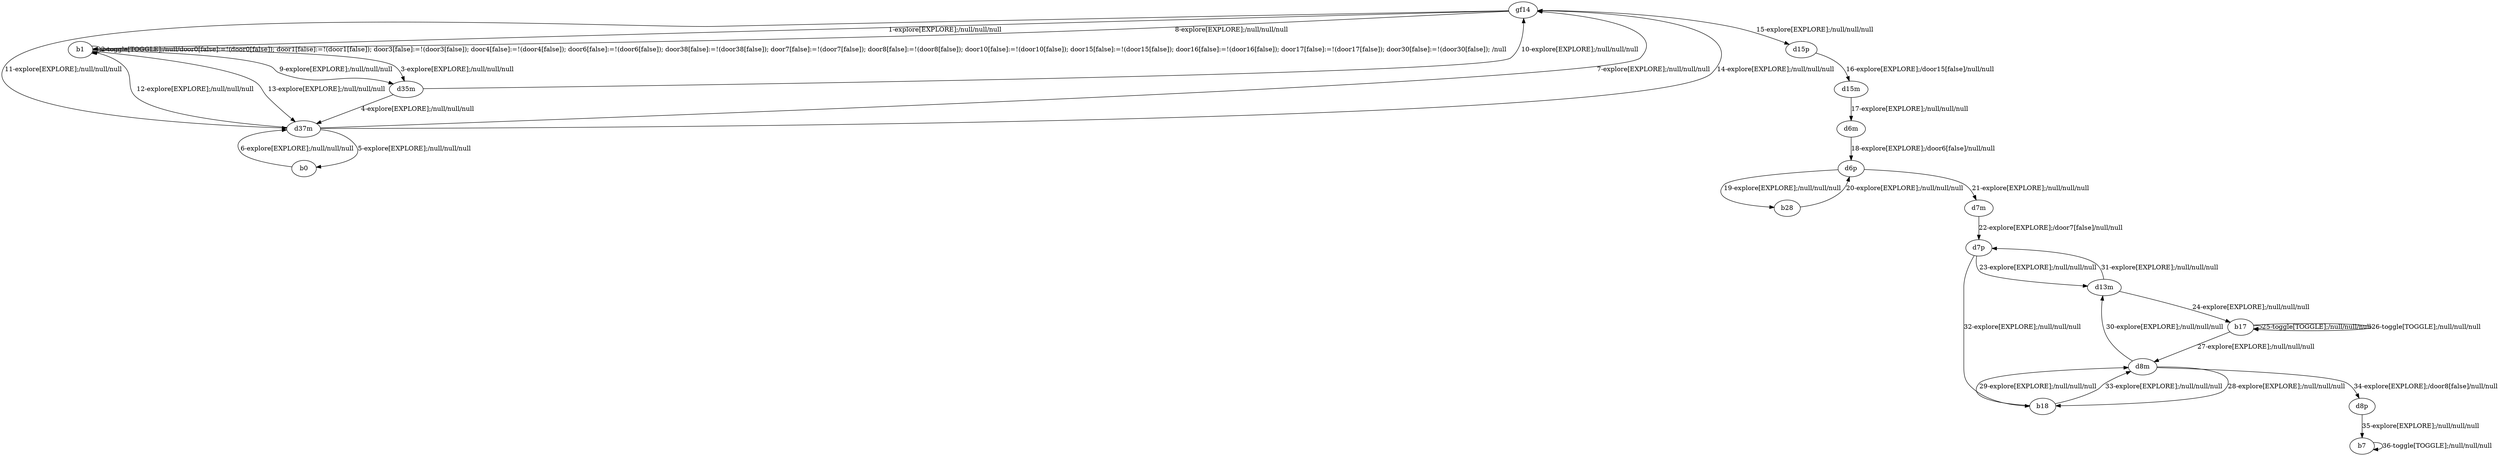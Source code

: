 # Total number of goals covered by this test: 2
# d8p --> b7
# b7 --> b7

digraph g {
"gf14" -> "b1" [label = "1-explore[EXPLORE];/null/null/null"];
"b1" -> "b1" [label = "2-toggle[TOGGLE];/null/door0[false]:=!(door0[false]); door1[false]:=!(door1[false]); door3[false]:=!(door3[false]); door4[false]:=!(door4[false]); door6[false]:=!(door6[false]); door38[false]:=!(door38[false]); door7[false]:=!(door7[false]); door8[false]:=!(door8[false]); door10[false]:=!(door10[false]); door15[false]:=!(door15[false]); door16[false]:=!(door16[false]); door17[false]:=!(door17[false]); door30[false]:=!(door30[false]); /null"];
"b1" -> "d35m" [label = "3-explore[EXPLORE];/null/null/null"];
"d35m" -> "d37m" [label = "4-explore[EXPLORE];/null/null/null"];
"d37m" -> "b0" [label = "5-explore[EXPLORE];/null/null/null"];
"b0" -> "d37m" [label = "6-explore[EXPLORE];/null/null/null"];
"d37m" -> "gf14" [label = "7-explore[EXPLORE];/null/null/null"];
"gf14" -> "b1" [label = "8-explore[EXPLORE];/null/null/null"];
"b1" -> "d35m" [label = "9-explore[EXPLORE];/null/null/null"];
"d35m" -> "gf14" [label = "10-explore[EXPLORE];/null/null/null"];
"gf14" -> "d37m" [label = "11-explore[EXPLORE];/null/null/null"];
"d37m" -> "b1" [label = "12-explore[EXPLORE];/null/null/null"];
"b1" -> "d37m" [label = "13-explore[EXPLORE];/null/null/null"];
"d37m" -> "gf14" [label = "14-explore[EXPLORE];/null/null/null"];
"gf14" -> "d15p" [label = "15-explore[EXPLORE];/null/null/null"];
"d15p" -> "d15m" [label = "16-explore[EXPLORE];/door15[false]/null/null"];
"d15m" -> "d6m" [label = "17-explore[EXPLORE];/null/null/null"];
"d6m" -> "d6p" [label = "18-explore[EXPLORE];/door6[false]/null/null"];
"d6p" -> "b28" [label = "19-explore[EXPLORE];/null/null/null"];
"b28" -> "d6p" [label = "20-explore[EXPLORE];/null/null/null"];
"d6p" -> "d7m" [label = "21-explore[EXPLORE];/null/null/null"];
"d7m" -> "d7p" [label = "22-explore[EXPLORE];/door7[false]/null/null"];
"d7p" -> "d13m" [label = "23-explore[EXPLORE];/null/null/null"];
"d13m" -> "b17" [label = "24-explore[EXPLORE];/null/null/null"];
"b17" -> "b17" [label = "25-toggle[TOGGLE];/null/null/null"];
"b17" -> "b17" [label = "26-toggle[TOGGLE];/null/null/null"];
"b17" -> "d8m" [label = "27-explore[EXPLORE];/null/null/null"];
"d8m" -> "b18" [label = "28-explore[EXPLORE];/null/null/null"];
"b18" -> "d8m" [label = "29-explore[EXPLORE];/null/null/null"];
"d8m" -> "d13m" [label = "30-explore[EXPLORE];/null/null/null"];
"d13m" -> "d7p" [label = "31-explore[EXPLORE];/null/null/null"];
"d7p" -> "b18" [label = "32-explore[EXPLORE];/null/null/null"];
"b18" -> "d8m" [label = "33-explore[EXPLORE];/null/null/null"];
"d8m" -> "d8p" [label = "34-explore[EXPLORE];/door8[false]/null/null"];
"d8p" -> "b7" [label = "35-explore[EXPLORE];/null/null/null"];
"b7" -> "b7" [label = "36-toggle[TOGGLE];/null/null/null"];
}